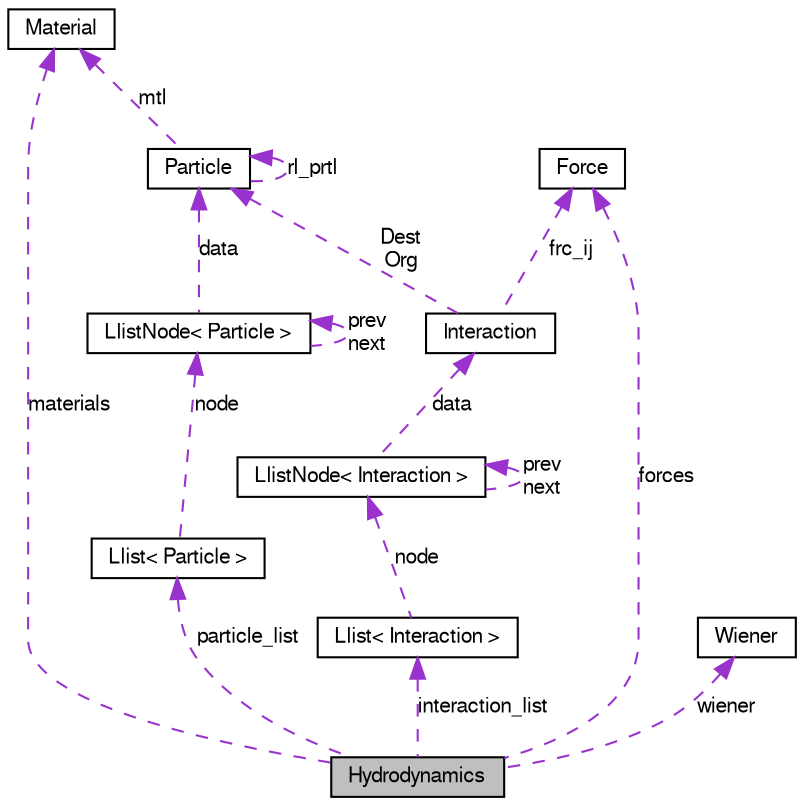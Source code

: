 digraph G
{
  edge [fontname="FreeSans",fontsize="10",labelfontname="FreeSans",labelfontsize="10"];
  node [fontname="FreeSans",fontsize="10",shape=record];
  Node1 [label="Hydrodynamics",height=0.2,width=0.4,color="black", fillcolor="grey75", style="filled" fontcolor="black"];
  Node2 -> Node1 [dir=back,color="darkorchid3",fontsize="10",style="dashed",label="materials"];
  Node2 [label="Material",height=0.2,width=0.4,color="black", fillcolor="white", style="filled",URL="$classMaterial.html",tooltip="Material."];
  Node3 -> Node1 [dir=back,color="darkorchid3",fontsize="10",style="dashed",label="wiener"];
  Node3 [label="Wiener",height=0.2,width=0.4,color="black", fillcolor="white", style="filled",URL="$classWiener.html",tooltip="Wiener process."];
  Node4 -> Node1 [dir=back,color="darkorchid3",fontsize="10",style="dashed",label="forces"];
  Node4 [label="Force",height=0.2,width=0.4,color="black", fillcolor="white", style="filled",URL="$classForce.html",tooltip="The class defining force on or between particles."];
  Node5 -> Node1 [dir=back,color="darkorchid3",fontsize="10",style="dashed",label="interaction_list"];
  Node5 [label="Llist\< Interaction \>",height=0.2,width=0.4,color="black", fillcolor="white", style="filled",URL="$classLlist.html"];
  Node6 -> Node5 [dir=back,color="darkorchid3",fontsize="10",style="dashed",label="node"];
  Node6 [label="LlistNode\< Interaction \>",height=0.2,width=0.4,color="black", fillcolor="white", style="filled",URL="$classLlistNode.html"];
  Node6 -> Node6 [dir=back,color="darkorchid3",fontsize="10",style="dashed",label="prev\nnext"];
  Node7 -> Node6 [dir=back,color="darkorchid3",fontsize="10",style="dashed",label="data"];
  Node7 [label="Interaction",height=0.2,width=0.4,color="black", fillcolor="white", style="filled",URL="$classInteraction.html",tooltip="Defines interaction between particles."];
  Node4 -> Node7 [dir=back,color="darkorchid3",fontsize="10",style="dashed",label="frc_ij"];
  Node8 -> Node7 [dir=back,color="darkorchid3",fontsize="10",style="dashed",label="Dest\nOrg"];
  Node8 [label="Particle",height=0.2,width=0.4,color="black", fillcolor="white", style="filled",URL="$classParticle.html",tooltip="Particle class."];
  Node2 -> Node8 [dir=back,color="darkorchid3",fontsize="10",style="dashed",label="mtl"];
  Node8 -> Node8 [dir=back,color="darkorchid3",fontsize="10",style="dashed",label="rl_prtl"];
  Node9 -> Node1 [dir=back,color="darkorchid3",fontsize="10",style="dashed",label="particle_list"];
  Node9 [label="Llist\< Particle \>",height=0.2,width=0.4,color="black", fillcolor="white", style="filled",URL="$classLlist.html"];
  Node10 -> Node9 [dir=back,color="darkorchid3",fontsize="10",style="dashed",label="node"];
  Node10 [label="LlistNode\< Particle \>",height=0.2,width=0.4,color="black", fillcolor="white", style="filled",URL="$classLlistNode.html"];
  Node8 -> Node10 [dir=back,color="darkorchid3",fontsize="10",style="dashed",label="data"];
  Node10 -> Node10 [dir=back,color="darkorchid3",fontsize="10",style="dashed",label="prev\nnext"];
}
